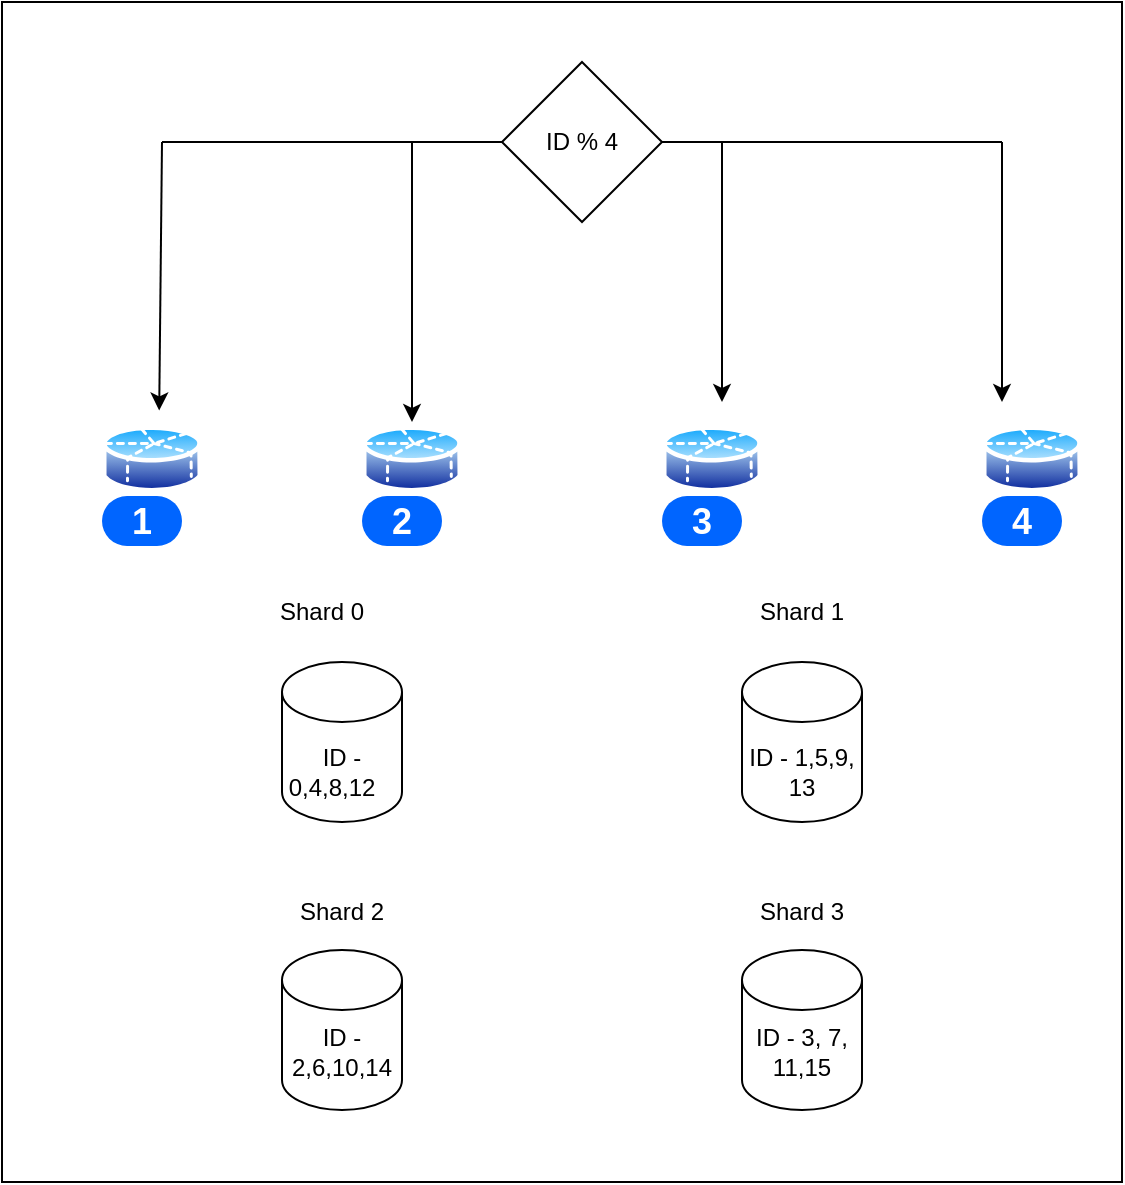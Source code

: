 <mxfile version="24.6.4" type="device">
  <diagram name="Page-1" id="1UQ5gOd2-SmKOVttPpQ0">
    <mxGraphModel dx="866" dy="1696" grid="1" gridSize="10" guides="1" tooltips="1" connect="1" arrows="1" fold="1" page="1" pageScale="1" pageWidth="827" pageHeight="1169" math="0" shadow="0">
      <root>
        <mxCell id="0" />
        <mxCell id="1" parent="0" />
        <mxCell id="tCwpfkyvRH4Wvftq28fG-1" value="" style="image;aspect=fixed;perimeter=ellipsePerimeter;html=1;align=center;shadow=0;dashed=0;spacingTop=3;image=img/lib/active_directory/database_partition_5.svg;" vertex="1" parent="1">
          <mxGeometry x="170" y="190" width="50" height="37" as="geometry" />
        </mxCell>
        <mxCell id="tCwpfkyvRH4Wvftq28fG-2" value="" style="image;aspect=fixed;perimeter=ellipsePerimeter;html=1;align=center;shadow=0;dashed=0;spacingTop=3;image=img/lib/active_directory/database_partition_5.svg;" vertex="1" parent="1">
          <mxGeometry x="300" y="190" width="50" height="37" as="geometry" />
        </mxCell>
        <mxCell id="tCwpfkyvRH4Wvftq28fG-3" value="" style="image;aspect=fixed;perimeter=ellipsePerimeter;html=1;align=center;shadow=0;dashed=0;spacingTop=3;image=img/lib/active_directory/database_partition_5.svg;" vertex="1" parent="1">
          <mxGeometry x="450" y="190" width="50" height="37" as="geometry" />
        </mxCell>
        <mxCell id="tCwpfkyvRH4Wvftq28fG-4" value="" style="image;aspect=fixed;perimeter=ellipsePerimeter;html=1;align=center;shadow=0;dashed=0;spacingTop=3;image=img/lib/active_directory/database_partition_5.svg;" vertex="1" parent="1">
          <mxGeometry x="610" y="190" width="50" height="37" as="geometry" />
        </mxCell>
        <mxCell id="tCwpfkyvRH4Wvftq28fG-5" value="1" style="rounded=1;fillColor=#0065FF;strokeColor=none;html=1;fontColor=#ffffff;align=center;verticalAlign=middle;whiteSpace=wrap;fontSize=18;fontStyle=1;arcSize=50;sketch=0;" vertex="1" parent="1">
          <mxGeometry x="170" y="227" width="40" height="25" as="geometry" />
        </mxCell>
        <mxCell id="tCwpfkyvRH4Wvftq28fG-6" value="2" style="rounded=1;fillColor=#0065FF;strokeColor=none;html=1;fontColor=#ffffff;align=center;verticalAlign=middle;whiteSpace=wrap;fontSize=18;fontStyle=1;arcSize=50;sketch=0;" vertex="1" parent="1">
          <mxGeometry x="300" y="227" width="40" height="25" as="geometry" />
        </mxCell>
        <mxCell id="tCwpfkyvRH4Wvftq28fG-7" value="3" style="rounded=1;fillColor=#0065FF;strokeColor=none;html=1;fontColor=#ffffff;align=center;verticalAlign=middle;whiteSpace=wrap;fontSize=18;fontStyle=1;arcSize=50;sketch=0;" vertex="1" parent="1">
          <mxGeometry x="450" y="227" width="40" height="25" as="geometry" />
        </mxCell>
        <mxCell id="tCwpfkyvRH4Wvftq28fG-8" value="4" style="rounded=1;fillColor=#0065FF;strokeColor=none;html=1;fontColor=#ffffff;align=center;verticalAlign=middle;whiteSpace=wrap;fontSize=18;fontStyle=1;arcSize=50;sketch=0;" vertex="1" parent="1">
          <mxGeometry x="610" y="227" width="40" height="25" as="geometry" />
        </mxCell>
        <mxCell id="tCwpfkyvRH4Wvftq28fG-9" value="" style="endArrow=none;html=1;rounded=0;" edge="1" parent="1">
          <mxGeometry width="50" height="50" relative="1" as="geometry">
            <mxPoint x="200" y="50" as="sourcePoint" />
            <mxPoint x="620" y="50" as="targetPoint" />
          </mxGeometry>
        </mxCell>
        <mxCell id="tCwpfkyvRH4Wvftq28fG-16" value="id % 4" style="edgeLabel;html=1;align=center;verticalAlign=middle;resizable=0;points=[];" vertex="1" connectable="0" parent="tCwpfkyvRH4Wvftq28fG-9">
          <mxGeometry x="-0.003" y="2" relative="1" as="geometry">
            <mxPoint as="offset" />
          </mxGeometry>
        </mxCell>
        <mxCell id="tCwpfkyvRH4Wvftq28fG-10" value="" style="rhombus;whiteSpace=wrap;html=1;" vertex="1" parent="1">
          <mxGeometry x="370" y="10" width="80" height="80" as="geometry" />
        </mxCell>
        <mxCell id="tCwpfkyvRH4Wvftq28fG-12" value="" style="endArrow=classic;html=1;rounded=0;entryX=0.572;entryY=-0.156;entryDx=0;entryDy=0;entryPerimeter=0;" edge="1" parent="1" target="tCwpfkyvRH4Wvftq28fG-1">
          <mxGeometry width="50" height="50" relative="1" as="geometry">
            <mxPoint x="200" y="50" as="sourcePoint" />
            <mxPoint x="410" y="90" as="targetPoint" />
          </mxGeometry>
        </mxCell>
        <mxCell id="tCwpfkyvRH4Wvftq28fG-13" value="" style="endArrow=classic;html=1;rounded=0;entryX=0.5;entryY=0;entryDx=0;entryDy=0;" edge="1" parent="1" target="tCwpfkyvRH4Wvftq28fG-2">
          <mxGeometry width="50" height="50" relative="1" as="geometry">
            <mxPoint x="325" y="50" as="sourcePoint" />
            <mxPoint x="324.5" y="174" as="targetPoint" />
          </mxGeometry>
        </mxCell>
        <mxCell id="tCwpfkyvRH4Wvftq28fG-14" value="" style="endArrow=classic;html=1;rounded=0;" edge="1" parent="1">
          <mxGeometry width="50" height="50" relative="1" as="geometry">
            <mxPoint x="480" y="50" as="sourcePoint" />
            <mxPoint x="480" y="180" as="targetPoint" />
          </mxGeometry>
        </mxCell>
        <mxCell id="tCwpfkyvRH4Wvftq28fG-15" value="" style="endArrow=classic;html=1;rounded=0;" edge="1" parent="1">
          <mxGeometry width="50" height="50" relative="1" as="geometry">
            <mxPoint x="620" y="50" as="sourcePoint" />
            <mxPoint x="620" y="180" as="targetPoint" />
          </mxGeometry>
        </mxCell>
        <mxCell id="tCwpfkyvRH4Wvftq28fG-17" value="ID % 4" style="text;html=1;align=center;verticalAlign=middle;whiteSpace=wrap;rounded=0;" vertex="1" parent="1">
          <mxGeometry x="380" y="35" width="60" height="30" as="geometry" />
        </mxCell>
        <mxCell id="tCwpfkyvRH4Wvftq28fG-18" value="" style="shape=cylinder3;whiteSpace=wrap;html=1;boundedLbl=1;backgroundOutline=1;size=15;" vertex="1" parent="1">
          <mxGeometry x="260" y="310" width="60" height="80" as="geometry" />
        </mxCell>
        <mxCell id="tCwpfkyvRH4Wvftq28fG-19" value="" style="shape=cylinder3;whiteSpace=wrap;html=1;boundedLbl=1;backgroundOutline=1;size=15;" vertex="1" parent="1">
          <mxGeometry x="490" y="310" width="60" height="80" as="geometry" />
        </mxCell>
        <mxCell id="tCwpfkyvRH4Wvftq28fG-20" value="" style="shape=cylinder3;whiteSpace=wrap;html=1;boundedLbl=1;backgroundOutline=1;size=15;" vertex="1" parent="1">
          <mxGeometry x="260" y="454" width="60" height="80" as="geometry" />
        </mxCell>
        <mxCell id="tCwpfkyvRH4Wvftq28fG-21" value="" style="shape=cylinder3;whiteSpace=wrap;html=1;boundedLbl=1;backgroundOutline=1;size=15;" vertex="1" parent="1">
          <mxGeometry x="490" y="454" width="60" height="80" as="geometry" />
        </mxCell>
        <mxCell id="tCwpfkyvRH4Wvftq28fG-22" value="Shard 0" style="text;html=1;align=center;verticalAlign=middle;whiteSpace=wrap;rounded=0;" vertex="1" parent="1">
          <mxGeometry x="250" y="270" width="60" height="30" as="geometry" />
        </mxCell>
        <mxCell id="tCwpfkyvRH4Wvftq28fG-23" value="Shard 1" style="text;html=1;align=center;verticalAlign=middle;whiteSpace=wrap;rounded=0;" vertex="1" parent="1">
          <mxGeometry x="490" y="270" width="60" height="30" as="geometry" />
        </mxCell>
        <mxCell id="tCwpfkyvRH4Wvftq28fG-24" value="Shard 2" style="text;html=1;align=center;verticalAlign=middle;whiteSpace=wrap;rounded=0;" vertex="1" parent="1">
          <mxGeometry x="260" y="420" width="60" height="30" as="geometry" />
        </mxCell>
        <mxCell id="tCwpfkyvRH4Wvftq28fG-25" value="Shard 3" style="text;html=1;align=center;verticalAlign=middle;whiteSpace=wrap;rounded=0;" vertex="1" parent="1">
          <mxGeometry x="490" y="420" width="60" height="30" as="geometry" />
        </mxCell>
        <mxCell id="tCwpfkyvRH4Wvftq28fG-26" value="ID - 0,4,8,12&lt;span style=&quot;white-space: pre;&quot;&gt;&#x9;&lt;/span&gt;" style="text;html=1;align=center;verticalAlign=middle;whiteSpace=wrap;rounded=0;" vertex="1" parent="1">
          <mxGeometry x="260" y="350" width="60" height="30" as="geometry" />
        </mxCell>
        <mxCell id="tCwpfkyvRH4Wvftq28fG-27" value="ID - 2,6,10,14" style="text;html=1;align=center;verticalAlign=middle;whiteSpace=wrap;rounded=0;" vertex="1" parent="1">
          <mxGeometry x="260" y="490" width="60" height="30" as="geometry" />
        </mxCell>
        <mxCell id="tCwpfkyvRH4Wvftq28fG-28" value="ID - 3, 7, 11,15" style="text;html=1;align=center;verticalAlign=middle;whiteSpace=wrap;rounded=0;" vertex="1" parent="1">
          <mxGeometry x="490" y="490" width="60" height="30" as="geometry" />
        </mxCell>
        <mxCell id="tCwpfkyvRH4Wvftq28fG-29" value="ID - 1,5,9, 13" style="text;html=1;align=center;verticalAlign=middle;whiteSpace=wrap;rounded=0;" vertex="1" parent="1">
          <mxGeometry x="490" y="350" width="60" height="30" as="geometry" />
        </mxCell>
        <mxCell id="tCwpfkyvRH4Wvftq28fG-30" value="" style="rounded=0;whiteSpace=wrap;html=1;fillOpacity=0;" vertex="1" parent="1">
          <mxGeometry x="120" y="-20" width="560" height="590" as="geometry" />
        </mxCell>
      </root>
    </mxGraphModel>
  </diagram>
</mxfile>
